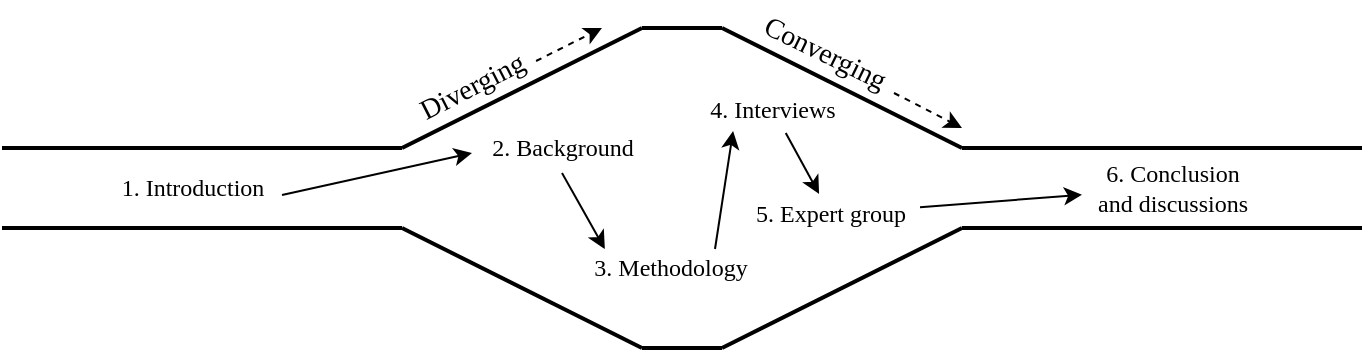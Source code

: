 <mxfile version="18.0.1" type="device"><diagram id="_GkALP4lcySEwYQduPJa" name="Page-1"><mxGraphModel dx="946" dy="620" grid="1" gridSize="10" guides="1" tooltips="1" connect="1" arrows="1" fold="1" page="1" pageScale="1" pageWidth="827" pageHeight="1169" math="0" shadow="0"><root><mxCell id="0"/><mxCell id="1" parent="0"/><mxCell id="DrgJFB9Jfnp0nGYI20hw-1" value="" style="endArrow=none;html=1;rounded=0;strokeWidth=2;" parent="1" edge="1"><mxGeometry width="50" height="50" relative="1" as="geometry"><mxPoint x="240" y="320" as="sourcePoint"/><mxPoint x="360" y="260" as="targetPoint"/></mxGeometry></mxCell><mxCell id="DrgJFB9Jfnp0nGYI20hw-2" value="" style="endArrow=none;html=1;rounded=0;strokeWidth=2;" parent="1" edge="1"><mxGeometry width="50" height="50" relative="1" as="geometry"><mxPoint x="240" y="360" as="sourcePoint"/><mxPoint x="360" y="420" as="targetPoint"/></mxGeometry></mxCell><mxCell id="DrgJFB9Jfnp0nGYI20hw-3" value="" style="endArrow=none;html=1;rounded=0;strokeWidth=2;" parent="1" edge="1"><mxGeometry width="50" height="50" relative="1" as="geometry"><mxPoint x="360" y="260" as="sourcePoint"/><mxPoint x="400" y="260" as="targetPoint"/></mxGeometry></mxCell><mxCell id="DrgJFB9Jfnp0nGYI20hw-4" value="" style="endArrow=none;html=1;rounded=0;strokeWidth=2;" parent="1" edge="1"><mxGeometry width="50" height="50" relative="1" as="geometry"><mxPoint x="360" y="420" as="sourcePoint"/><mxPoint x="400" y="420" as="targetPoint"/></mxGeometry></mxCell><mxCell id="DrgJFB9Jfnp0nGYI20hw-5" value="" style="endArrow=none;html=1;rounded=0;strokeWidth=2;" parent="1" edge="1"><mxGeometry width="50" height="50" relative="1" as="geometry"><mxPoint x="400" y="420" as="sourcePoint"/><mxPoint x="520" y="360" as="targetPoint"/></mxGeometry></mxCell><mxCell id="DrgJFB9Jfnp0nGYI20hw-6" value="" style="endArrow=none;html=1;rounded=0;strokeWidth=2;" parent="1" edge="1"><mxGeometry width="50" height="50" relative="1" as="geometry"><mxPoint x="400" y="260" as="sourcePoint"/><mxPoint x="520" y="320" as="targetPoint"/></mxGeometry></mxCell><mxCell id="DrgJFB9Jfnp0nGYI20hw-7" value="" style="endArrow=none;html=1;rounded=0;strokeWidth=2;" parent="1" edge="1"><mxGeometry width="50" height="50" relative="1" as="geometry"><mxPoint x="40" y="320" as="sourcePoint"/><mxPoint x="240" y="320" as="targetPoint"/></mxGeometry></mxCell><mxCell id="DrgJFB9Jfnp0nGYI20hw-8" value="" style="endArrow=none;html=1;rounded=0;strokeWidth=2;" parent="1" edge="1"><mxGeometry width="50" height="50" relative="1" as="geometry"><mxPoint x="40" y="360" as="sourcePoint"/><mxPoint x="240" y="360" as="targetPoint"/></mxGeometry></mxCell><mxCell id="DrgJFB9Jfnp0nGYI20hw-9" value="" style="endArrow=none;html=1;rounded=0;strokeWidth=2;" parent="1" edge="1"><mxGeometry width="50" height="50" relative="1" as="geometry"><mxPoint x="520" y="320" as="sourcePoint"/><mxPoint x="720" y="320" as="targetPoint"/></mxGeometry></mxCell><mxCell id="DrgJFB9Jfnp0nGYI20hw-10" value="" style="endArrow=none;html=1;rounded=0;strokeWidth=2;" parent="1" edge="1"><mxGeometry width="50" height="50" relative="1" as="geometry"><mxPoint x="520" y="360" as="sourcePoint"/><mxPoint x="720" y="360" as="targetPoint"/></mxGeometry></mxCell><mxCell id="DrgJFB9Jfnp0nGYI20hw-11" value="Converging" style="text;html=1;align=center;verticalAlign=middle;resizable=0;points=[];autosize=1;strokeColor=none;fillColor=none;rotation=26;fontFamily=CMU Sans Serif Medium;fontSize=14;" parent="1" vertex="1"><mxGeometry x="411" y="263" width="80" height="20" as="geometry"/></mxCell><mxCell id="DrgJFB9Jfnp0nGYI20hw-12" value="Diverging" style="text;html=1;align=center;verticalAlign=middle;resizable=0;points=[];autosize=1;strokeColor=none;fillColor=none;rotation=333;fontFamily=CMU Sans Serif Medium;fontSize=14;" parent="1" vertex="1"><mxGeometry x="240" y="280" width="70" height="20" as="geometry"/></mxCell><mxCell id="DrgJFB9Jfnp0nGYI20hw-13" value="1. Introduction" style="text;html=1;align=center;verticalAlign=middle;resizable=0;points=[];autosize=1;strokeColor=none;fillColor=none;fontFamily=CMU Sans Serif Medium;" parent="1" vertex="1"><mxGeometry x="90" y="330" width="90" height="20" as="geometry"/></mxCell><mxCell id="DrgJFB9Jfnp0nGYI20hw-14" value="2. Background" style="text;html=1;align=center;verticalAlign=middle;resizable=0;points=[];autosize=1;strokeColor=none;fillColor=none;fontFamily=CMU Sans Serif Medium;" parent="1" vertex="1"><mxGeometry x="275" y="310" width="90" height="20" as="geometry"/></mxCell><mxCell id="DrgJFB9Jfnp0nGYI20hw-15" value="3. Methodology" style="text;html=1;align=center;verticalAlign=middle;resizable=0;points=[];autosize=1;strokeColor=none;fillColor=none;fontFamily=CMU Sans Serif Medium;" parent="1" vertex="1"><mxGeometry x="329" y="370" width="90" height="20" as="geometry"/></mxCell><mxCell id="DrgJFB9Jfnp0nGYI20hw-16" value="4. Interviews" style="text;html=1;align=center;verticalAlign=middle;resizable=0;points=[];autosize=1;strokeColor=none;fillColor=none;fontFamily=CMU Sans Serif Medium;" parent="1" vertex="1"><mxGeometry x="385" y="291" width="80" height="20" as="geometry"/></mxCell><mxCell id="DrgJFB9Jfnp0nGYI20hw-17" value="5. Expert group" style="text;html=1;align=center;verticalAlign=middle;resizable=0;points=[];autosize=1;strokeColor=none;fillColor=none;fontFamily=CMU Sans Serif Medium;" parent="1" vertex="1"><mxGeometry x="409" y="343" width="90" height="20" as="geometry"/></mxCell><mxCell id="DrgJFB9Jfnp0nGYI20hw-18" value="6. Conclusion&lt;br&gt;and discussions" style="text;html=1;align=center;verticalAlign=middle;resizable=0;points=[];autosize=1;strokeColor=none;fillColor=none;fontFamily=CMU Sans Serif Medium;fontSize=12;" parent="1" vertex="1"><mxGeometry x="580" y="325" width="90" height="30" as="geometry"/></mxCell><mxCell id="DrgJFB9Jfnp0nGYI20hw-19" value="" style="endArrow=classic;html=1;rounded=0;exitX=1;exitY=0.675;exitDx=0;exitDy=0;exitPerimeter=0;entryX=0;entryY=0.625;entryDx=0;entryDy=0;entryPerimeter=0;" parent="1" source="DrgJFB9Jfnp0nGYI20hw-13" target="DrgJFB9Jfnp0nGYI20hw-14" edge="1"><mxGeometry width="50" height="50" relative="1" as="geometry"><mxPoint x="270" y="240" as="sourcePoint"/><mxPoint x="320" y="190" as="targetPoint"/></mxGeometry></mxCell><mxCell id="DrgJFB9Jfnp0nGYI20hw-20" value="" style="endArrow=classic;html=1;rounded=0;exitX=0.5;exitY=1.125;exitDx=0;exitDy=0;exitPerimeter=0;entryX=0.138;entryY=0.025;entryDx=0;entryDy=0;entryPerimeter=0;" parent="1" source="DrgJFB9Jfnp0nGYI20hw-14" target="DrgJFB9Jfnp0nGYI20hw-15" edge="1"><mxGeometry width="50" height="50" relative="1" as="geometry"><mxPoint x="350" y="230" as="sourcePoint"/><mxPoint x="400" y="180" as="targetPoint"/></mxGeometry></mxCell><mxCell id="DrgJFB9Jfnp0nGYI20hw-21" value="" style="endArrow=classic;html=1;rounded=0;exitX=0.75;exitY=0.025;exitDx=0;exitDy=0;exitPerimeter=0;entryX=0.257;entryY=1.025;entryDx=0;entryDy=0;entryPerimeter=0;" parent="1" source="DrgJFB9Jfnp0nGYI20hw-15" target="DrgJFB9Jfnp0nGYI20hw-16" edge="1"><mxGeometry width="50" height="50" relative="1" as="geometry"><mxPoint x="480" y="560" as="sourcePoint"/><mxPoint x="530" y="510" as="targetPoint"/></mxGeometry></mxCell><mxCell id="DrgJFB9Jfnp0nGYI20hw-22" value="" style="endArrow=classic;html=1;rounded=0;exitX=0.586;exitY=1.075;exitDx=0;exitDy=0;exitPerimeter=0;" parent="1" source="DrgJFB9Jfnp0nGYI20hw-16" target="DrgJFB9Jfnp0nGYI20hw-17" edge="1"><mxGeometry width="50" height="50" relative="1" as="geometry"><mxPoint x="470" y="580" as="sourcePoint"/><mxPoint x="520" y="530" as="targetPoint"/></mxGeometry></mxCell><mxCell id="DrgJFB9Jfnp0nGYI20hw-23" value="" style="endArrow=classic;html=1;rounded=0;" parent="1" source="DrgJFB9Jfnp0nGYI20hw-17" target="DrgJFB9Jfnp0nGYI20hw-18" edge="1"><mxGeometry width="50" height="50" relative="1" as="geometry"><mxPoint x="570" y="480" as="sourcePoint"/><mxPoint x="620" y="430" as="targetPoint"/></mxGeometry></mxCell><mxCell id="DrgJFB9Jfnp0nGYI20hw-28" value="" style="endArrow=classic;html=1;rounded=0;fontFamily=CMU Sans Serif Medium;fontSize=12;exitX=1;exitY=0.609;exitDx=0;exitDy=0;exitPerimeter=0;horizontal=1;dashed=1;strokeWidth=1;" parent="1" source="DrgJFB9Jfnp0nGYI20hw-11" edge="1"><mxGeometry width="50" height="50" relative="1" as="geometry"><mxPoint x="520" y="250" as="sourcePoint"/><mxPoint x="520" y="310" as="targetPoint"/></mxGeometry></mxCell><mxCell id="DrgJFB9Jfnp0nGYI20hw-30" value="" style="endArrow=classic;html=1;rounded=0;dashed=1;fontFamily=CMU Sans Serif Medium;fontSize=12;exitX=1.002;exitY=0.469;exitDx=0;exitDy=0;exitPerimeter=0;" parent="1" edge="1"><mxGeometry width="50" height="50" relative="1" as="geometry"><mxPoint x="307.028" y="276.494" as="sourcePoint"/><mxPoint x="340" y="260" as="targetPoint"/></mxGeometry></mxCell></root></mxGraphModel></diagram></mxfile>